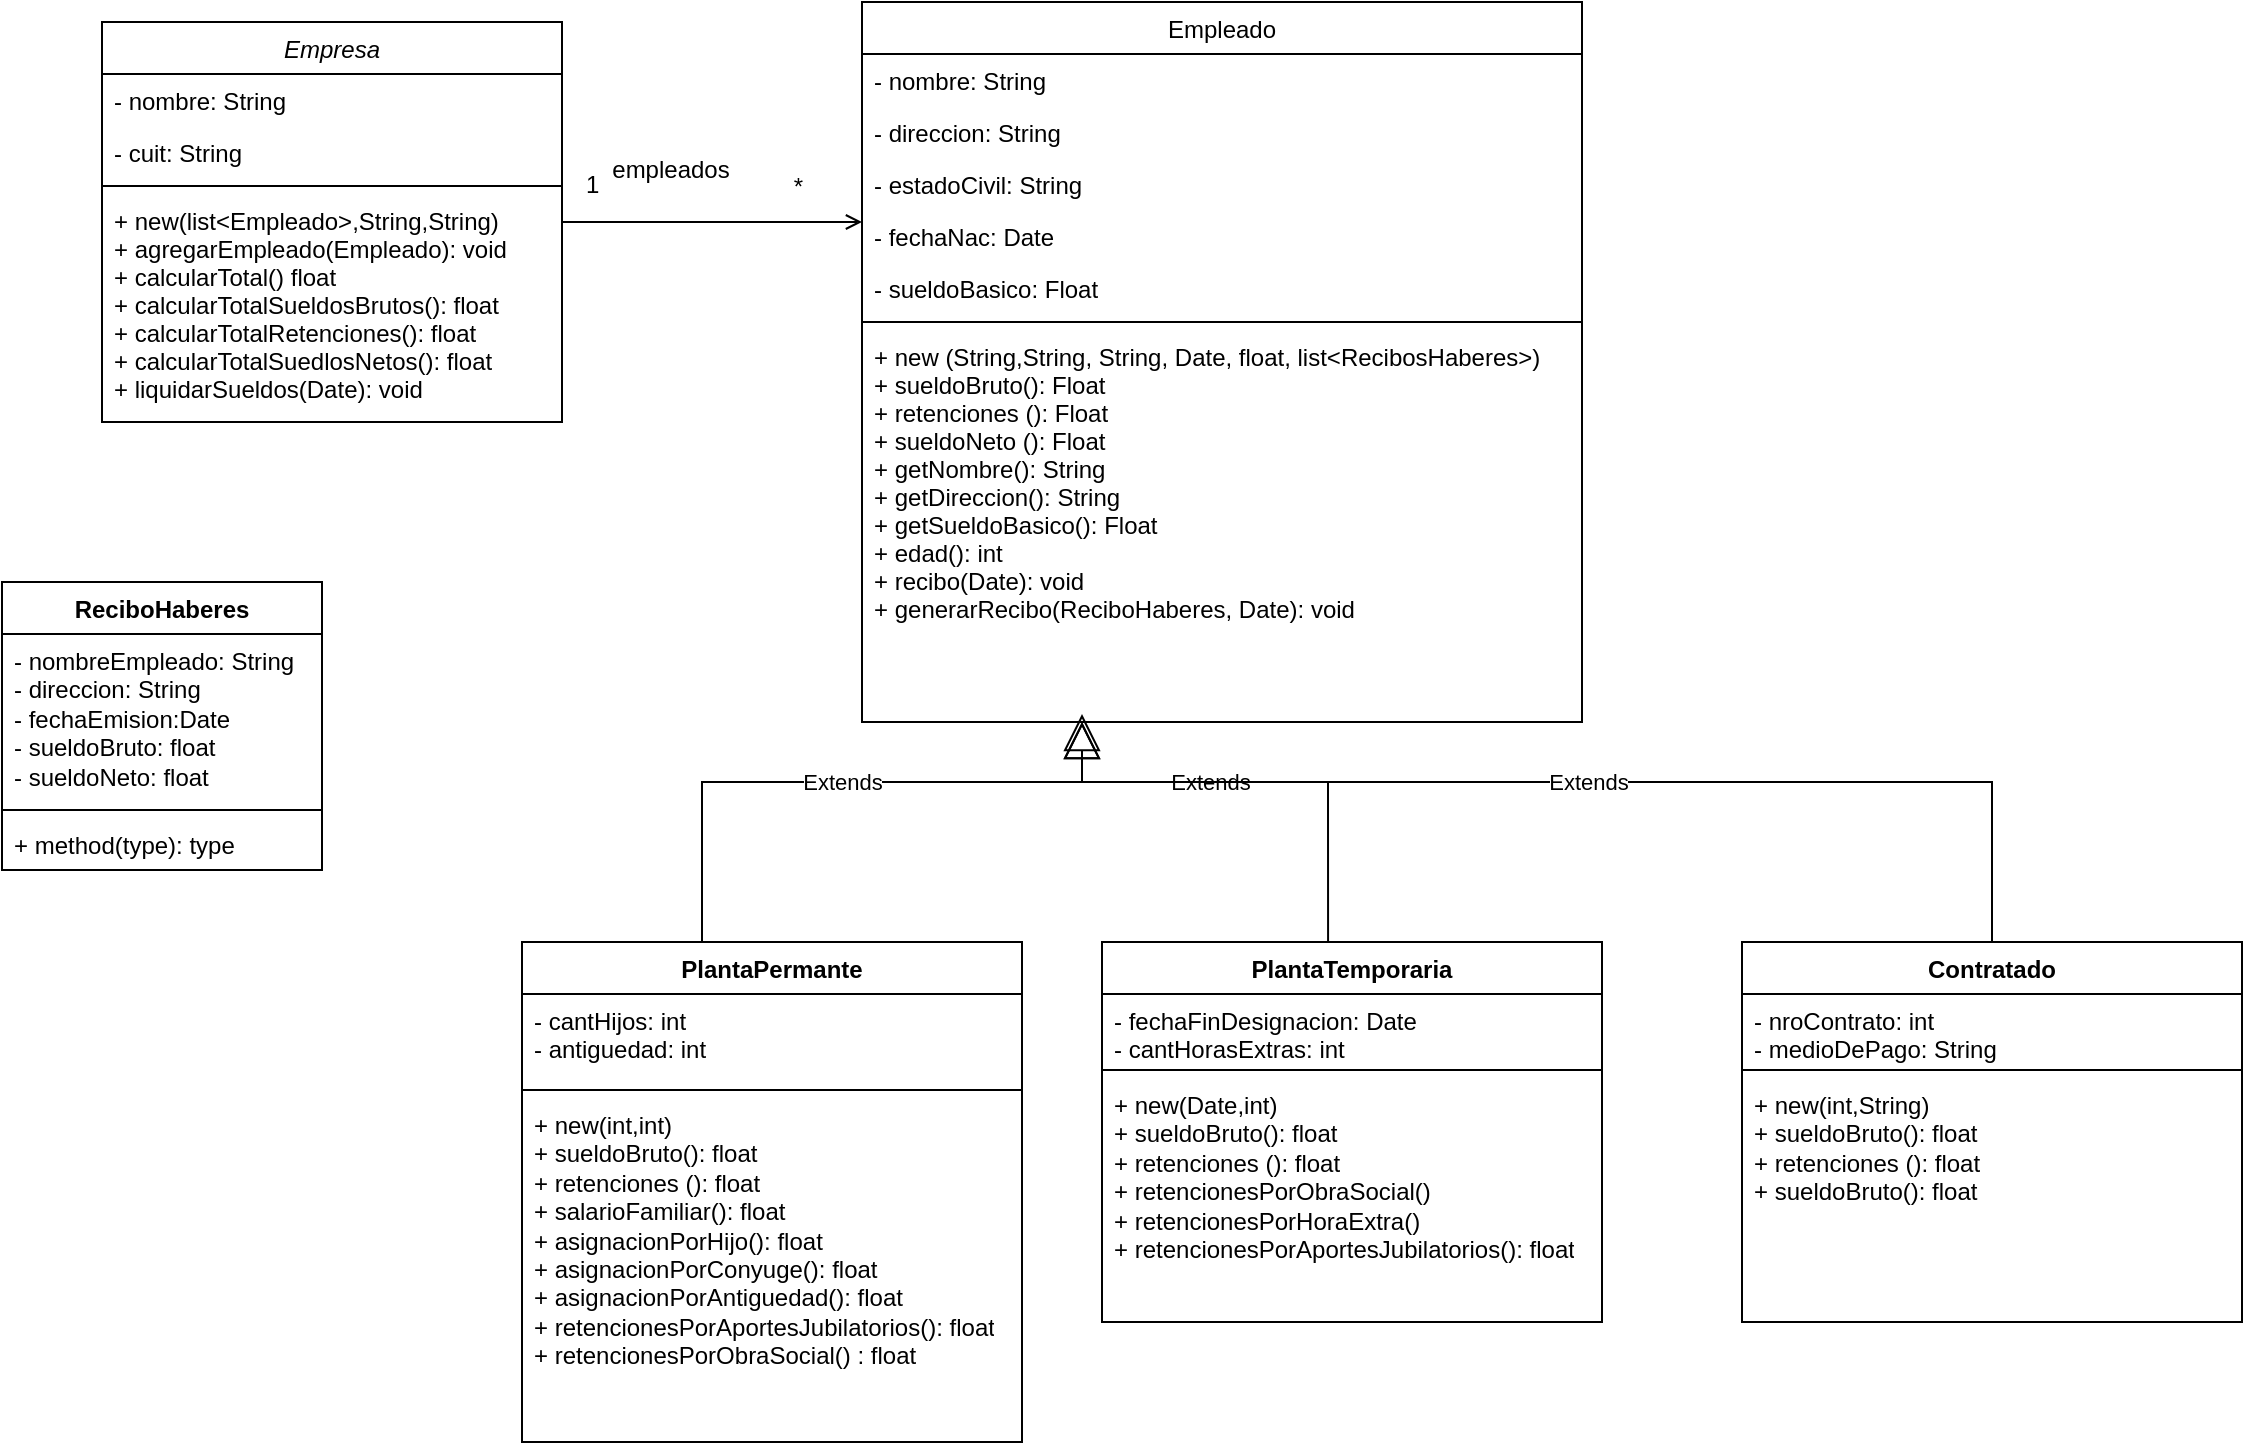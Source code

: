 <mxfile version="24.7.7">
  <diagram id="C5RBs43oDa-KdzZeNtuy" name="Page-1">
    <mxGraphModel dx="833" dy="484" grid="1" gridSize="10" guides="1" tooltips="1" connect="1" arrows="1" fold="1" page="1" pageScale="1" pageWidth="827" pageHeight="1169" math="0" shadow="0">
      <root>
        <mxCell id="WIyWlLk6GJQsqaUBKTNV-0" />
        <mxCell id="WIyWlLk6GJQsqaUBKTNV-1" parent="WIyWlLk6GJQsqaUBKTNV-0" />
        <mxCell id="zkfFHV4jXpPFQw0GAbJ--0" value="Empresa" style="swimlane;fontStyle=2;align=center;verticalAlign=top;childLayout=stackLayout;horizontal=1;startSize=26;horizontalStack=0;resizeParent=1;resizeLast=0;collapsible=1;marginBottom=0;rounded=0;shadow=0;strokeWidth=1;" parent="WIyWlLk6GJQsqaUBKTNV-1" vertex="1">
          <mxGeometry x="110" y="60" width="230" height="200" as="geometry">
            <mxRectangle x="230" y="140" width="160" height="26" as="alternateBounds" />
          </mxGeometry>
        </mxCell>
        <mxCell id="zkfFHV4jXpPFQw0GAbJ--2" value="- nombre: String    &#xa;            " style="text;align=left;verticalAlign=top;spacingLeft=4;spacingRight=4;overflow=hidden;rotatable=0;points=[[0,0.5],[1,0.5]];portConstraint=eastwest;rounded=0;shadow=0;html=0;" parent="zkfFHV4jXpPFQw0GAbJ--0" vertex="1">
          <mxGeometry y="26" width="230" height="26" as="geometry" />
        </mxCell>
        <mxCell id="zkfFHV4jXpPFQw0GAbJ--3" value="- cuit: String" style="text;align=left;verticalAlign=top;spacingLeft=4;spacingRight=4;overflow=hidden;rotatable=0;points=[[0,0.5],[1,0.5]];portConstraint=eastwest;rounded=0;shadow=0;html=0;" parent="zkfFHV4jXpPFQw0GAbJ--0" vertex="1">
          <mxGeometry y="52" width="230" height="26" as="geometry" />
        </mxCell>
        <mxCell id="zkfFHV4jXpPFQw0GAbJ--4" value="" style="line;html=1;strokeWidth=1;align=left;verticalAlign=middle;spacingTop=-1;spacingLeft=3;spacingRight=3;rotatable=0;labelPosition=right;points=[];portConstraint=eastwest;" parent="zkfFHV4jXpPFQw0GAbJ--0" vertex="1">
          <mxGeometry y="78" width="230" height="8" as="geometry" />
        </mxCell>
        <mxCell id="zkfFHV4jXpPFQw0GAbJ--5" value="+ new(list&lt;Empleado&gt;,String,String)&#xa;+ agregarEmpleado(Empleado): void&#xa;+ calcularTotal() float&#xa;+ calcularTotalSueldosBrutos(): float&#xa;+ calcularTotalRetenciones(): float&#xa;+ calcularTotalSuedlosNetos(): float&#xa;+ liquidarSueldos(Date): void&#xa;&#xa;" style="text;align=left;verticalAlign=top;spacingLeft=4;spacingRight=4;overflow=hidden;rotatable=0;points=[[0,0.5],[1,0.5]];portConstraint=eastwest;" parent="zkfFHV4jXpPFQw0GAbJ--0" vertex="1">
          <mxGeometry y="86" width="230" height="114" as="geometry" />
        </mxCell>
        <mxCell id="zkfFHV4jXpPFQw0GAbJ--17" value="Empleado" style="swimlane;fontStyle=0;align=center;verticalAlign=top;childLayout=stackLayout;horizontal=1;startSize=26;horizontalStack=0;resizeParent=1;resizeLast=0;collapsible=1;marginBottom=0;rounded=0;shadow=0;strokeWidth=1;" parent="WIyWlLk6GJQsqaUBKTNV-1" vertex="1">
          <mxGeometry x="490" y="50" width="360" height="360" as="geometry">
            <mxRectangle x="550" y="140" width="160" height="26" as="alternateBounds" />
          </mxGeometry>
        </mxCell>
        <mxCell id="zkfFHV4jXpPFQw0GAbJ--18" value="- nombre: String" style="text;align=left;verticalAlign=top;spacingLeft=4;spacingRight=4;overflow=hidden;rotatable=0;points=[[0,0.5],[1,0.5]];portConstraint=eastwest;" parent="zkfFHV4jXpPFQw0GAbJ--17" vertex="1">
          <mxGeometry y="26" width="360" height="26" as="geometry" />
        </mxCell>
        <mxCell id="zkfFHV4jXpPFQw0GAbJ--19" value="- direccion: String" style="text;align=left;verticalAlign=top;spacingLeft=4;spacingRight=4;overflow=hidden;rotatable=0;points=[[0,0.5],[1,0.5]];portConstraint=eastwest;rounded=0;shadow=0;html=0;" parent="zkfFHV4jXpPFQw0GAbJ--17" vertex="1">
          <mxGeometry y="52" width="360" height="26" as="geometry" />
        </mxCell>
        <mxCell id="zkfFHV4jXpPFQw0GAbJ--20" value="- estadoCivil: String " style="text;align=left;verticalAlign=top;spacingLeft=4;spacingRight=4;overflow=hidden;rotatable=0;points=[[0,0.5],[1,0.5]];portConstraint=eastwest;rounded=0;shadow=0;html=0;" parent="zkfFHV4jXpPFQw0GAbJ--17" vertex="1">
          <mxGeometry y="78" width="360" height="26" as="geometry" />
        </mxCell>
        <mxCell id="zkfFHV4jXpPFQw0GAbJ--21" value="- fechaNac: Date" style="text;align=left;verticalAlign=top;spacingLeft=4;spacingRight=4;overflow=hidden;rotatable=0;points=[[0,0.5],[1,0.5]];portConstraint=eastwest;rounded=0;shadow=0;html=0;" parent="zkfFHV4jXpPFQw0GAbJ--17" vertex="1">
          <mxGeometry y="104" width="360" height="26" as="geometry" />
        </mxCell>
        <mxCell id="zkfFHV4jXpPFQw0GAbJ--22" value="- sueldoBasico: Float" style="text;align=left;verticalAlign=top;spacingLeft=4;spacingRight=4;overflow=hidden;rotatable=0;points=[[0,0.5],[1,0.5]];portConstraint=eastwest;rounded=0;shadow=0;html=0;" parent="zkfFHV4jXpPFQw0GAbJ--17" vertex="1">
          <mxGeometry y="130" width="360" height="26" as="geometry" />
        </mxCell>
        <mxCell id="zkfFHV4jXpPFQw0GAbJ--23" value="" style="line;html=1;strokeWidth=1;align=left;verticalAlign=middle;spacingTop=-1;spacingLeft=3;spacingRight=3;rotatable=0;labelPosition=right;points=[];portConstraint=eastwest;" parent="zkfFHV4jXpPFQw0GAbJ--17" vertex="1">
          <mxGeometry y="156" width="360" height="8" as="geometry" />
        </mxCell>
        <mxCell id="zkfFHV4jXpPFQw0GAbJ--24" value="+ new (String,String, String, Date, float, list&lt;RecibosHaberes&gt;)&#xa;+ sueldoBruto(): Float&#xa;+ retenciones (): Float&#xa;+ sueldoNeto (): Float&#xa;+ getNombre(): String&#xa;+ getDireccion(): String&#xa;+ getSueldoBasico(): Float&#xa;+ edad(): int&#xa;+ recibo(Date): void&#xa;+ generarRecibo(ReciboHaberes, Date): void" style="text;align=left;verticalAlign=top;spacingLeft=4;spacingRight=4;overflow=hidden;rotatable=0;points=[[0,0.5],[1,0.5]];portConstraint=eastwest;" parent="zkfFHV4jXpPFQw0GAbJ--17" vertex="1">
          <mxGeometry y="164" width="360" height="196" as="geometry" />
        </mxCell>
        <mxCell id="zkfFHV4jXpPFQw0GAbJ--26" value="" style="endArrow=open;shadow=0;strokeWidth=1;rounded=0;curved=0;endFill=1;edgeStyle=elbowEdgeStyle;elbow=vertical;" parent="WIyWlLk6GJQsqaUBKTNV-1" source="zkfFHV4jXpPFQw0GAbJ--0" target="zkfFHV4jXpPFQw0GAbJ--17" edge="1">
          <mxGeometry x="0.5" y="41" relative="1" as="geometry">
            <mxPoint x="380" y="192" as="sourcePoint" />
            <mxPoint x="540" y="192" as="targetPoint" />
            <mxPoint x="-40" y="32" as="offset" />
          </mxGeometry>
        </mxCell>
        <mxCell id="zkfFHV4jXpPFQw0GAbJ--27" value="1" style="resizable=0;align=left;verticalAlign=bottom;labelBackgroundColor=none;fontSize=12;" parent="zkfFHV4jXpPFQw0GAbJ--26" connectable="0" vertex="1">
          <mxGeometry x="-1" relative="1" as="geometry">
            <mxPoint x="10" y="-10" as="offset" />
          </mxGeometry>
        </mxCell>
        <mxCell id="zkfFHV4jXpPFQw0GAbJ--28" value="*" style="resizable=0;align=right;verticalAlign=bottom;labelBackgroundColor=none;fontSize=12;" parent="zkfFHV4jXpPFQw0GAbJ--26" connectable="0" vertex="1">
          <mxGeometry x="1" relative="1" as="geometry">
            <mxPoint x="-28" y="-9" as="offset" />
          </mxGeometry>
        </mxCell>
        <mxCell id="zkfFHV4jXpPFQw0GAbJ--29" value="empleados&lt;div&gt;&lt;br&gt;&lt;/div&gt;" style="text;html=1;resizable=0;points=[];;align=center;verticalAlign=middle;labelBackgroundColor=none;rounded=0;shadow=0;strokeWidth=1;fontSize=12;" parent="zkfFHV4jXpPFQw0GAbJ--26" vertex="1" connectable="0">
          <mxGeometry x="0.5" y="49" relative="1" as="geometry">
            <mxPoint x="-59" y="30" as="offset" />
          </mxGeometry>
        </mxCell>
        <mxCell id="RNVwyoG0sNcj3nM0au3X-2" value="PlantaPermante" style="swimlane;fontStyle=1;align=center;verticalAlign=top;childLayout=stackLayout;horizontal=1;startSize=26;horizontalStack=0;resizeParent=1;resizeParentMax=0;resizeLast=0;collapsible=1;marginBottom=0;whiteSpace=wrap;html=1;" vertex="1" parent="WIyWlLk6GJQsqaUBKTNV-1">
          <mxGeometry x="320" y="520" width="250" height="250" as="geometry" />
        </mxCell>
        <mxCell id="RNVwyoG0sNcj3nM0au3X-3" value="- cantHijos: int&lt;div&gt;- antiguedad: int&lt;/div&gt;&lt;div&gt;&lt;br&gt;&lt;/div&gt;" style="text;strokeColor=none;fillColor=none;align=left;verticalAlign=top;spacingLeft=4;spacingRight=4;overflow=hidden;rotatable=0;points=[[0,0.5],[1,0.5]];portConstraint=eastwest;whiteSpace=wrap;html=1;" vertex="1" parent="RNVwyoG0sNcj3nM0au3X-2">
          <mxGeometry y="26" width="250" height="44" as="geometry" />
        </mxCell>
        <mxCell id="RNVwyoG0sNcj3nM0au3X-4" value="" style="line;strokeWidth=1;fillColor=none;align=left;verticalAlign=middle;spacingTop=-1;spacingLeft=3;spacingRight=3;rotatable=0;labelPosition=right;points=[];portConstraint=eastwest;strokeColor=inherit;" vertex="1" parent="RNVwyoG0sNcj3nM0au3X-2">
          <mxGeometry y="70" width="250" height="8" as="geometry" />
        </mxCell>
        <mxCell id="RNVwyoG0sNcj3nM0au3X-5" value="&lt;div&gt;+ new(int,int)&lt;/div&gt;+ sueldoBruto(): float&lt;div&gt;+ retenciones (): float&lt;/div&gt;&lt;div&gt;+ salarioFamiliar(): float&lt;/div&gt;&lt;div&gt;+ asignacionPorHijo(): float&lt;/div&gt;&lt;div&gt;+ asignacionPorConyuge(): float&lt;/div&gt;&lt;div&gt;+ asignacionPorAntiguedad(): float&lt;/div&gt;&lt;div&gt;+ retencionesPorAportesJubilatorios(): float&lt;/div&gt;&lt;div&gt;+ retencionesPorObraSocial() : float&lt;br&gt;&lt;div&gt;&lt;br&gt;&lt;/div&gt;&lt;/div&gt;" style="text;strokeColor=none;fillColor=none;align=left;verticalAlign=top;spacingLeft=4;spacingRight=4;overflow=hidden;rotatable=0;points=[[0,0.5],[1,0.5]];portConstraint=eastwest;whiteSpace=wrap;html=1;" vertex="1" parent="RNVwyoG0sNcj3nM0au3X-2">
          <mxGeometry y="78" width="250" height="172" as="geometry" />
        </mxCell>
        <mxCell id="RNVwyoG0sNcj3nM0au3X-6" value="PlantaTemporaria" style="swimlane;fontStyle=1;align=center;verticalAlign=top;childLayout=stackLayout;horizontal=1;startSize=26;horizontalStack=0;resizeParent=1;resizeParentMax=0;resizeLast=0;collapsible=1;marginBottom=0;whiteSpace=wrap;html=1;" vertex="1" parent="WIyWlLk6GJQsqaUBKTNV-1">
          <mxGeometry x="610" y="520" width="250" height="190" as="geometry" />
        </mxCell>
        <mxCell id="RNVwyoG0sNcj3nM0au3X-7" value="- fechaFinDesignacion: Date&lt;div&gt;- cantHorasExtras: int&lt;/div&gt;" style="text;strokeColor=none;fillColor=none;align=left;verticalAlign=top;spacingLeft=4;spacingRight=4;overflow=hidden;rotatable=0;points=[[0,0.5],[1,0.5]];portConstraint=eastwest;whiteSpace=wrap;html=1;" vertex="1" parent="RNVwyoG0sNcj3nM0au3X-6">
          <mxGeometry y="26" width="250" height="34" as="geometry" />
        </mxCell>
        <mxCell id="RNVwyoG0sNcj3nM0au3X-8" value="" style="line;strokeWidth=1;fillColor=none;align=left;verticalAlign=middle;spacingTop=-1;spacingLeft=3;spacingRight=3;rotatable=0;labelPosition=right;points=[];portConstraint=eastwest;strokeColor=inherit;" vertex="1" parent="RNVwyoG0sNcj3nM0au3X-6">
          <mxGeometry y="60" width="250" height="8" as="geometry" />
        </mxCell>
        <mxCell id="RNVwyoG0sNcj3nM0au3X-9" value="&lt;div&gt;+ new(Date,int)&lt;/div&gt;+ sueldoBruto(): float&lt;div&gt;+ retenciones (): float&lt;br&gt;&lt;div&gt;+ retencionesPorObraSocial()&lt;/div&gt;&lt;/div&gt;&lt;div&gt;+ retencionesPorHoraExtra()&lt;/div&gt;&lt;div&gt;&lt;div&gt;+ retencionesPorAportesJubilatorios(): float&lt;/div&gt;&lt;/div&gt;&lt;div&gt;&lt;br&gt;&lt;/div&gt;" style="text;strokeColor=none;fillColor=none;align=left;verticalAlign=top;spacingLeft=4;spacingRight=4;overflow=hidden;rotatable=0;points=[[0,0.5],[1,0.5]];portConstraint=eastwest;whiteSpace=wrap;html=1;" vertex="1" parent="RNVwyoG0sNcj3nM0au3X-6">
          <mxGeometry y="68" width="250" height="122" as="geometry" />
        </mxCell>
        <mxCell id="RNVwyoG0sNcj3nM0au3X-12" value="Extends" style="endArrow=block;endSize=16;endFill=0;html=1;rounded=0;" edge="1" parent="WIyWlLk6GJQsqaUBKTNV-1">
          <mxGeometry width="160" relative="1" as="geometry">
            <mxPoint x="410" y="520" as="sourcePoint" />
            <mxPoint x="600" y="410" as="targetPoint" />
            <Array as="points">
              <mxPoint x="410" y="440" />
              <mxPoint x="600" y="440" />
            </Array>
          </mxGeometry>
        </mxCell>
        <mxCell id="RNVwyoG0sNcj3nM0au3X-13" value="Extends" style="endArrow=block;endSize=16;endFill=0;html=1;rounded=0;exitX=0.5;exitY=0;exitDx=0;exitDy=0;" edge="1" parent="WIyWlLk6GJQsqaUBKTNV-1">
          <mxGeometry x="0.175" width="160" relative="1" as="geometry">
            <mxPoint x="723.04" y="520" as="sourcePoint" />
            <mxPoint x="600" y="406" as="targetPoint" />
            <Array as="points">
              <mxPoint x="723" y="440" />
              <mxPoint x="660" y="440" />
              <mxPoint x="600" y="440" />
              <mxPoint x="600" y="430" />
            </Array>
            <mxPoint as="offset" />
          </mxGeometry>
        </mxCell>
        <mxCell id="RNVwyoG0sNcj3nM0au3X-24" value="ReciboHaberes" style="swimlane;fontStyle=1;align=center;verticalAlign=top;childLayout=stackLayout;horizontal=1;startSize=26;horizontalStack=0;resizeParent=1;resizeParentMax=0;resizeLast=0;collapsible=1;marginBottom=0;whiteSpace=wrap;html=1;" vertex="1" parent="WIyWlLk6GJQsqaUBKTNV-1">
          <mxGeometry x="60" y="340" width="160" height="144" as="geometry" />
        </mxCell>
        <mxCell id="RNVwyoG0sNcj3nM0au3X-25" value="- nombreEmpleado: String&lt;div&gt;- direccion: String&lt;/div&gt;&lt;div&gt;- fechaEmision:Date&lt;/div&gt;&lt;div&gt;- sueldoBruto: float&lt;/div&gt;&lt;div&gt;- sueldoNeto: float&lt;br&gt;&lt;div&gt;&lt;br&gt;&lt;/div&gt;&lt;/div&gt;" style="text;strokeColor=none;fillColor=none;align=left;verticalAlign=top;spacingLeft=4;spacingRight=4;overflow=hidden;rotatable=0;points=[[0,0.5],[1,0.5]];portConstraint=eastwest;whiteSpace=wrap;html=1;" vertex="1" parent="RNVwyoG0sNcj3nM0au3X-24">
          <mxGeometry y="26" width="160" height="84" as="geometry" />
        </mxCell>
        <mxCell id="RNVwyoG0sNcj3nM0au3X-26" value="" style="line;strokeWidth=1;fillColor=none;align=left;verticalAlign=middle;spacingTop=-1;spacingLeft=3;spacingRight=3;rotatable=0;labelPosition=right;points=[];portConstraint=eastwest;strokeColor=inherit;" vertex="1" parent="RNVwyoG0sNcj3nM0au3X-24">
          <mxGeometry y="110" width="160" height="8" as="geometry" />
        </mxCell>
        <mxCell id="RNVwyoG0sNcj3nM0au3X-27" value="+ method(type): type" style="text;strokeColor=none;fillColor=none;align=left;verticalAlign=top;spacingLeft=4;spacingRight=4;overflow=hidden;rotatable=0;points=[[0,0.5],[1,0.5]];portConstraint=eastwest;whiteSpace=wrap;html=1;" vertex="1" parent="RNVwyoG0sNcj3nM0au3X-24">
          <mxGeometry y="118" width="160" height="26" as="geometry" />
        </mxCell>
        <mxCell id="RNVwyoG0sNcj3nM0au3X-28" value="Contratado" style="swimlane;fontStyle=1;align=center;verticalAlign=top;childLayout=stackLayout;horizontal=1;startSize=26;horizontalStack=0;resizeParent=1;resizeParentMax=0;resizeLast=0;collapsible=1;marginBottom=0;whiteSpace=wrap;html=1;" vertex="1" parent="WIyWlLk6GJQsqaUBKTNV-1">
          <mxGeometry x="930" y="520" width="250" height="190" as="geometry" />
        </mxCell>
        <mxCell id="RNVwyoG0sNcj3nM0au3X-29" value="- nroContrato: int&lt;div&gt;- medioDePago: String&lt;/div&gt;" style="text;strokeColor=none;fillColor=none;align=left;verticalAlign=top;spacingLeft=4;spacingRight=4;overflow=hidden;rotatable=0;points=[[0,0.5],[1,0.5]];portConstraint=eastwest;whiteSpace=wrap;html=1;" vertex="1" parent="RNVwyoG0sNcj3nM0au3X-28">
          <mxGeometry y="26" width="250" height="34" as="geometry" />
        </mxCell>
        <mxCell id="RNVwyoG0sNcj3nM0au3X-30" value="" style="line;strokeWidth=1;fillColor=none;align=left;verticalAlign=middle;spacingTop=-1;spacingLeft=3;spacingRight=3;rotatable=0;labelPosition=right;points=[];portConstraint=eastwest;strokeColor=inherit;" vertex="1" parent="RNVwyoG0sNcj3nM0au3X-28">
          <mxGeometry y="60" width="250" height="8" as="geometry" />
        </mxCell>
        <mxCell id="RNVwyoG0sNcj3nM0au3X-31" value="&lt;div&gt;+ new(int,String)&lt;/div&gt;+ sueldoBruto(): float&lt;div&gt;+ retenciones (): float&lt;br&gt;&lt;div&gt;+ sueldoBruto(): float&lt;/div&gt;&lt;/div&gt;&lt;div&gt;&lt;br&gt;&lt;/div&gt;" style="text;strokeColor=none;fillColor=none;align=left;verticalAlign=top;spacingLeft=4;spacingRight=4;overflow=hidden;rotatable=0;points=[[0,0.5],[1,0.5]];portConstraint=eastwest;whiteSpace=wrap;html=1;" vertex="1" parent="RNVwyoG0sNcj3nM0au3X-28">
          <mxGeometry y="68" width="250" height="122" as="geometry" />
        </mxCell>
        <mxCell id="RNVwyoG0sNcj3nM0au3X-32" value="Extends" style="endArrow=block;endSize=16;endFill=0;html=1;rounded=0;exitX=0.5;exitY=0;exitDx=0;exitDy=0;" edge="1" parent="WIyWlLk6GJQsqaUBKTNV-1" source="RNVwyoG0sNcj3nM0au3X-28">
          <mxGeometry width="160" relative="1" as="geometry">
            <mxPoint x="1020" y="330" as="sourcePoint" />
            <mxPoint x="600" y="410" as="targetPoint" />
            <Array as="points">
              <mxPoint x="1055" y="440" />
              <mxPoint x="830" y="440" />
              <mxPoint x="600" y="440" />
            </Array>
          </mxGeometry>
        </mxCell>
      </root>
    </mxGraphModel>
  </diagram>
</mxfile>
